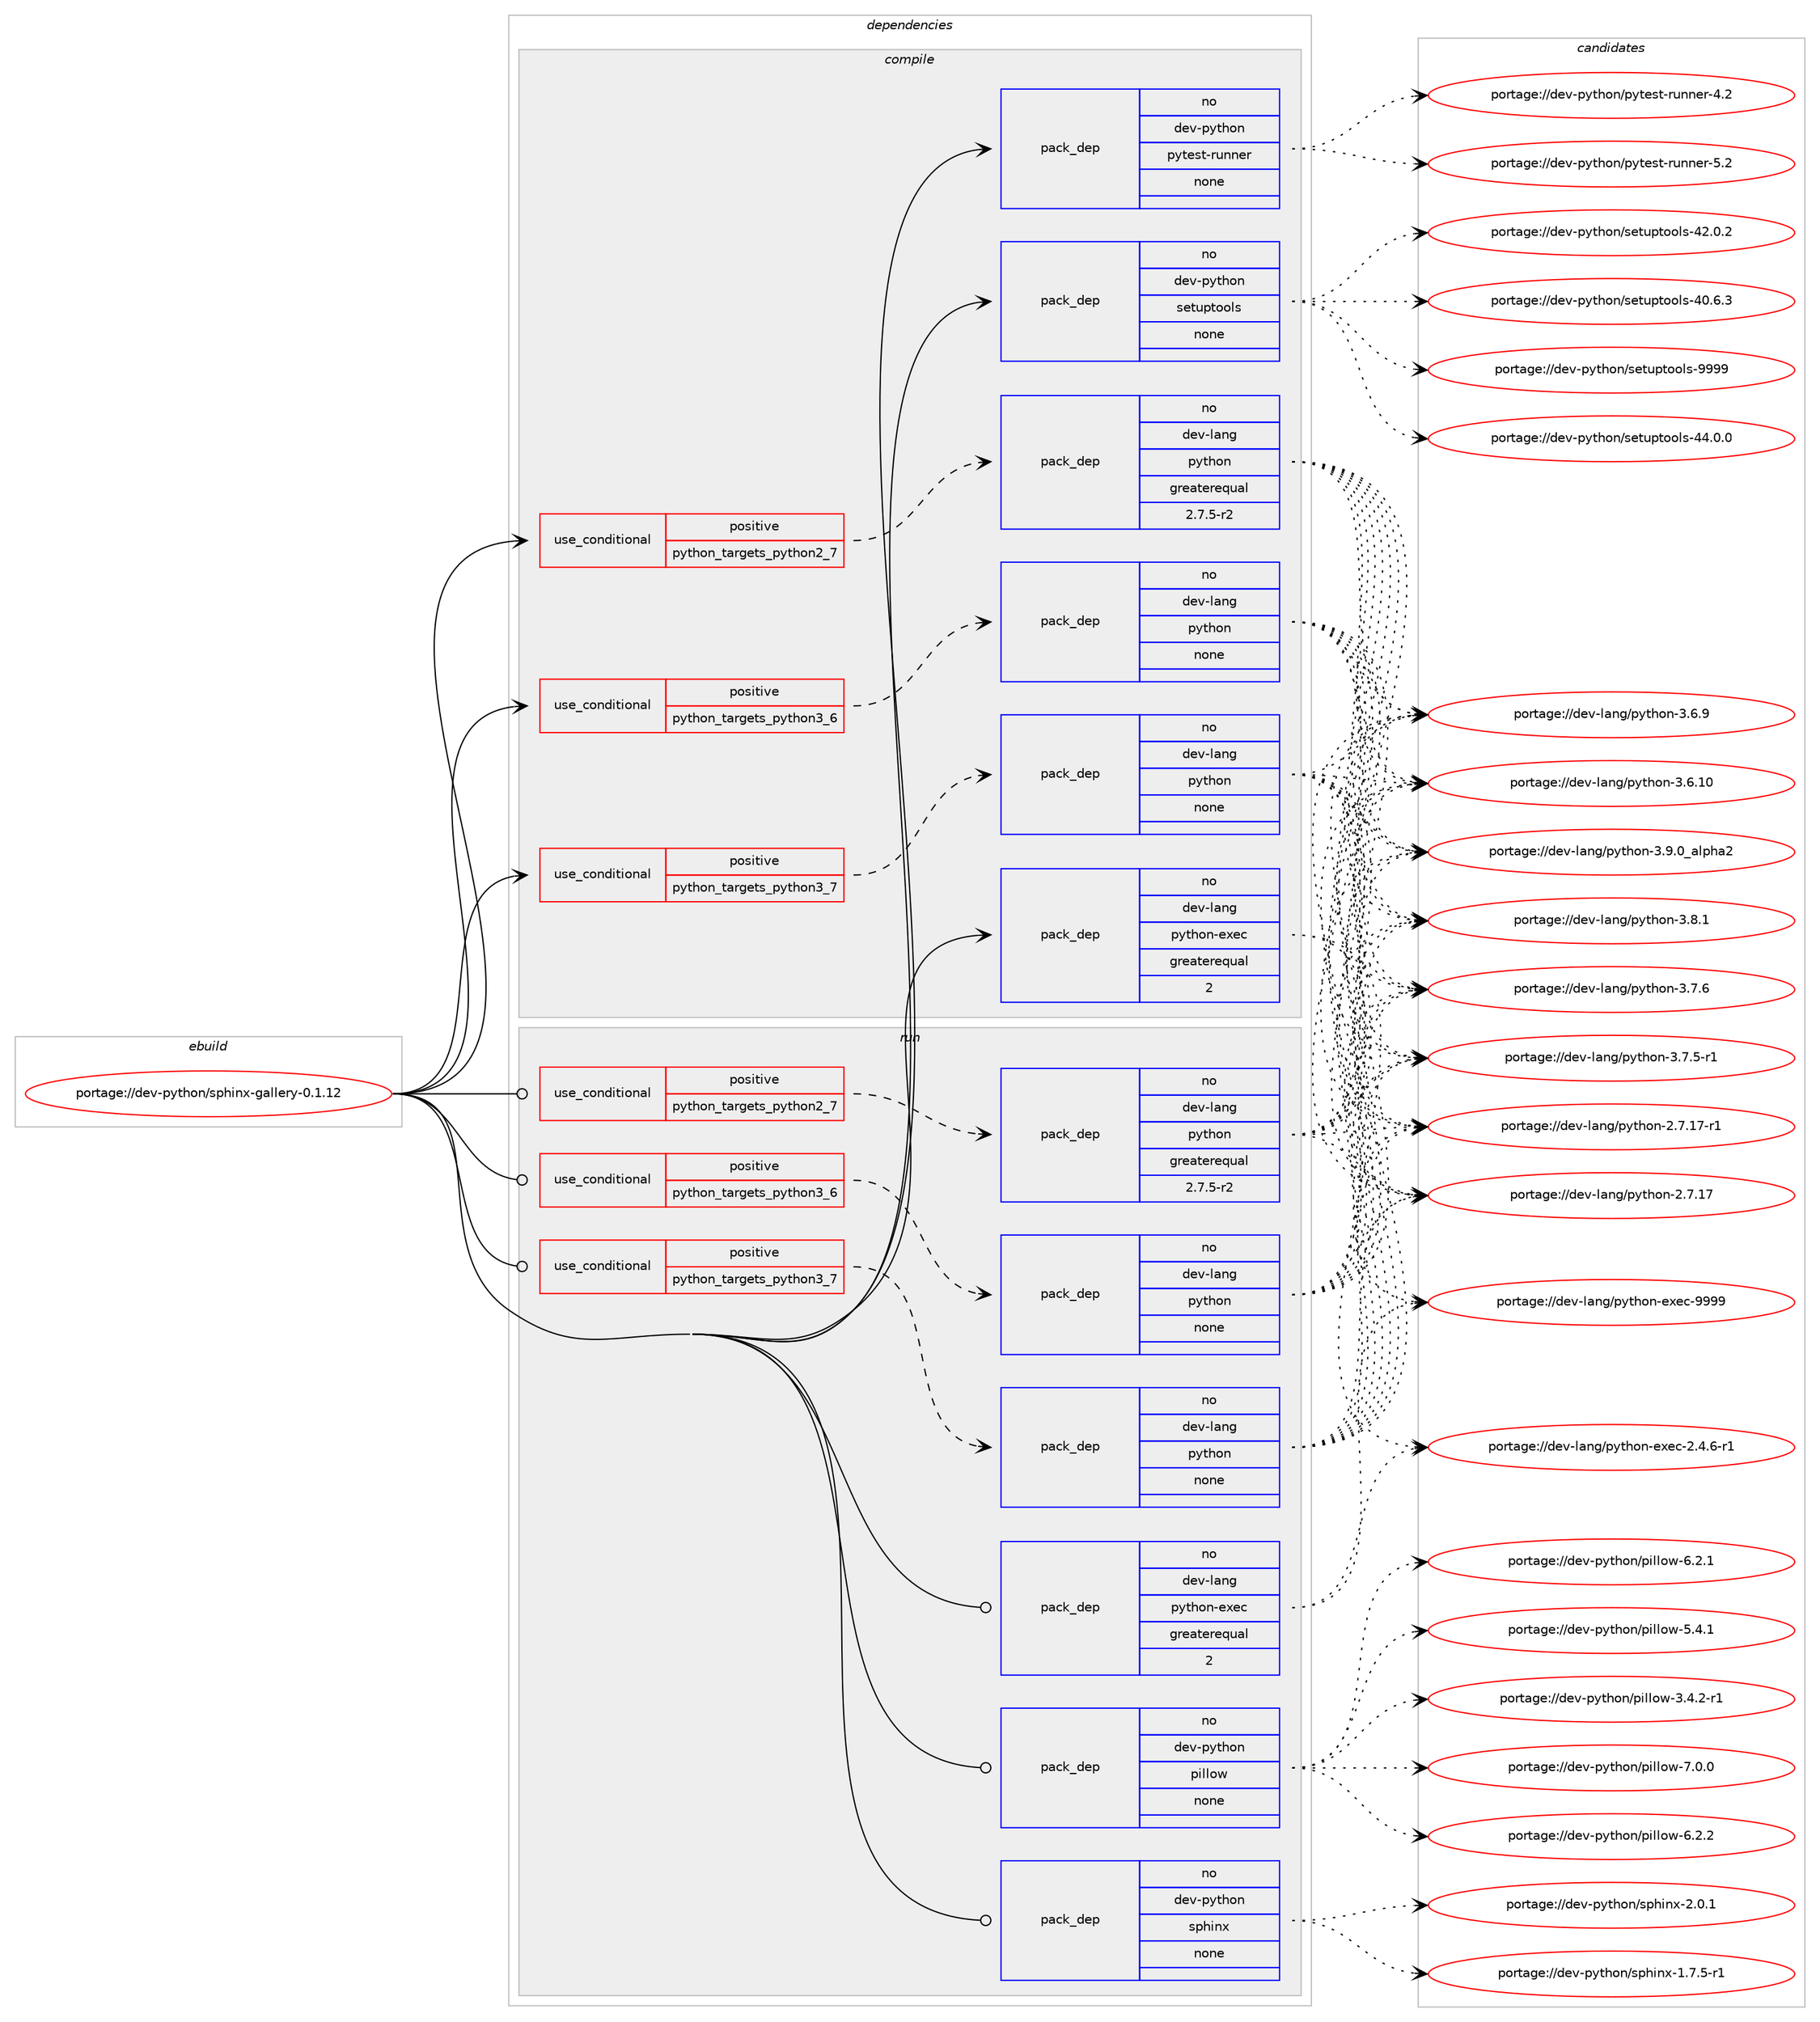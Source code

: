 digraph prolog {

# *************
# Graph options
# *************

newrank=true;
concentrate=true;
compound=true;
graph [rankdir=LR,fontname=Helvetica,fontsize=10,ranksep=1.5];#, ranksep=2.5, nodesep=0.2];
edge  [arrowhead=vee];
node  [fontname=Helvetica,fontsize=10];

# **********
# The ebuild
# **********

subgraph cluster_leftcol {
color=gray;
label=<<i>ebuild</i>>;
id [label="portage://dev-python/sphinx-gallery-0.1.12", color=red, width=4, href="../dev-python/sphinx-gallery-0.1.12.svg"];
}

# ****************
# The dependencies
# ****************

subgraph cluster_midcol {
color=gray;
label=<<i>dependencies</i>>;
subgraph cluster_compile {
fillcolor="#eeeeee";
style=filled;
label=<<i>compile</i>>;
subgraph cond105702 {
dependency424998 [label=<<TABLE BORDER="0" CELLBORDER="1" CELLSPACING="0" CELLPADDING="4"><TR><TD ROWSPAN="3" CELLPADDING="10">use_conditional</TD></TR><TR><TD>positive</TD></TR><TR><TD>python_targets_python2_7</TD></TR></TABLE>>, shape=none, color=red];
subgraph pack314398 {
dependency424999 [label=<<TABLE BORDER="0" CELLBORDER="1" CELLSPACING="0" CELLPADDING="4" WIDTH="220"><TR><TD ROWSPAN="6" CELLPADDING="30">pack_dep</TD></TR><TR><TD WIDTH="110">no</TD></TR><TR><TD>dev-lang</TD></TR><TR><TD>python</TD></TR><TR><TD>greaterequal</TD></TR><TR><TD>2.7.5-r2</TD></TR></TABLE>>, shape=none, color=blue];
}
dependency424998:e -> dependency424999:w [weight=20,style="dashed",arrowhead="vee"];
}
id:e -> dependency424998:w [weight=20,style="solid",arrowhead="vee"];
subgraph cond105703 {
dependency425000 [label=<<TABLE BORDER="0" CELLBORDER="1" CELLSPACING="0" CELLPADDING="4"><TR><TD ROWSPAN="3" CELLPADDING="10">use_conditional</TD></TR><TR><TD>positive</TD></TR><TR><TD>python_targets_python3_6</TD></TR></TABLE>>, shape=none, color=red];
subgraph pack314399 {
dependency425001 [label=<<TABLE BORDER="0" CELLBORDER="1" CELLSPACING="0" CELLPADDING="4" WIDTH="220"><TR><TD ROWSPAN="6" CELLPADDING="30">pack_dep</TD></TR><TR><TD WIDTH="110">no</TD></TR><TR><TD>dev-lang</TD></TR><TR><TD>python</TD></TR><TR><TD>none</TD></TR><TR><TD></TD></TR></TABLE>>, shape=none, color=blue];
}
dependency425000:e -> dependency425001:w [weight=20,style="dashed",arrowhead="vee"];
}
id:e -> dependency425000:w [weight=20,style="solid",arrowhead="vee"];
subgraph cond105704 {
dependency425002 [label=<<TABLE BORDER="0" CELLBORDER="1" CELLSPACING="0" CELLPADDING="4"><TR><TD ROWSPAN="3" CELLPADDING="10">use_conditional</TD></TR><TR><TD>positive</TD></TR><TR><TD>python_targets_python3_7</TD></TR></TABLE>>, shape=none, color=red];
subgraph pack314400 {
dependency425003 [label=<<TABLE BORDER="0" CELLBORDER="1" CELLSPACING="0" CELLPADDING="4" WIDTH="220"><TR><TD ROWSPAN="6" CELLPADDING="30">pack_dep</TD></TR><TR><TD WIDTH="110">no</TD></TR><TR><TD>dev-lang</TD></TR><TR><TD>python</TD></TR><TR><TD>none</TD></TR><TR><TD></TD></TR></TABLE>>, shape=none, color=blue];
}
dependency425002:e -> dependency425003:w [weight=20,style="dashed",arrowhead="vee"];
}
id:e -> dependency425002:w [weight=20,style="solid",arrowhead="vee"];
subgraph pack314401 {
dependency425004 [label=<<TABLE BORDER="0" CELLBORDER="1" CELLSPACING="0" CELLPADDING="4" WIDTH="220"><TR><TD ROWSPAN="6" CELLPADDING="30">pack_dep</TD></TR><TR><TD WIDTH="110">no</TD></TR><TR><TD>dev-lang</TD></TR><TR><TD>python-exec</TD></TR><TR><TD>greaterequal</TD></TR><TR><TD>2</TD></TR></TABLE>>, shape=none, color=blue];
}
id:e -> dependency425004:w [weight=20,style="solid",arrowhead="vee"];
subgraph pack314402 {
dependency425005 [label=<<TABLE BORDER="0" CELLBORDER="1" CELLSPACING="0" CELLPADDING="4" WIDTH="220"><TR><TD ROWSPAN="6" CELLPADDING="30">pack_dep</TD></TR><TR><TD WIDTH="110">no</TD></TR><TR><TD>dev-python</TD></TR><TR><TD>pytest-runner</TD></TR><TR><TD>none</TD></TR><TR><TD></TD></TR></TABLE>>, shape=none, color=blue];
}
id:e -> dependency425005:w [weight=20,style="solid",arrowhead="vee"];
subgraph pack314403 {
dependency425006 [label=<<TABLE BORDER="0" CELLBORDER="1" CELLSPACING="0" CELLPADDING="4" WIDTH="220"><TR><TD ROWSPAN="6" CELLPADDING="30">pack_dep</TD></TR><TR><TD WIDTH="110">no</TD></TR><TR><TD>dev-python</TD></TR><TR><TD>setuptools</TD></TR><TR><TD>none</TD></TR><TR><TD></TD></TR></TABLE>>, shape=none, color=blue];
}
id:e -> dependency425006:w [weight=20,style="solid",arrowhead="vee"];
}
subgraph cluster_compileandrun {
fillcolor="#eeeeee";
style=filled;
label=<<i>compile and run</i>>;
}
subgraph cluster_run {
fillcolor="#eeeeee";
style=filled;
label=<<i>run</i>>;
subgraph cond105705 {
dependency425007 [label=<<TABLE BORDER="0" CELLBORDER="1" CELLSPACING="0" CELLPADDING="4"><TR><TD ROWSPAN="3" CELLPADDING="10">use_conditional</TD></TR><TR><TD>positive</TD></TR><TR><TD>python_targets_python2_7</TD></TR></TABLE>>, shape=none, color=red];
subgraph pack314404 {
dependency425008 [label=<<TABLE BORDER="0" CELLBORDER="1" CELLSPACING="0" CELLPADDING="4" WIDTH="220"><TR><TD ROWSPAN="6" CELLPADDING="30">pack_dep</TD></TR><TR><TD WIDTH="110">no</TD></TR><TR><TD>dev-lang</TD></TR><TR><TD>python</TD></TR><TR><TD>greaterequal</TD></TR><TR><TD>2.7.5-r2</TD></TR></TABLE>>, shape=none, color=blue];
}
dependency425007:e -> dependency425008:w [weight=20,style="dashed",arrowhead="vee"];
}
id:e -> dependency425007:w [weight=20,style="solid",arrowhead="odot"];
subgraph cond105706 {
dependency425009 [label=<<TABLE BORDER="0" CELLBORDER="1" CELLSPACING="0" CELLPADDING="4"><TR><TD ROWSPAN="3" CELLPADDING="10">use_conditional</TD></TR><TR><TD>positive</TD></TR><TR><TD>python_targets_python3_6</TD></TR></TABLE>>, shape=none, color=red];
subgraph pack314405 {
dependency425010 [label=<<TABLE BORDER="0" CELLBORDER="1" CELLSPACING="0" CELLPADDING="4" WIDTH="220"><TR><TD ROWSPAN="6" CELLPADDING="30">pack_dep</TD></TR><TR><TD WIDTH="110">no</TD></TR><TR><TD>dev-lang</TD></TR><TR><TD>python</TD></TR><TR><TD>none</TD></TR><TR><TD></TD></TR></TABLE>>, shape=none, color=blue];
}
dependency425009:e -> dependency425010:w [weight=20,style="dashed",arrowhead="vee"];
}
id:e -> dependency425009:w [weight=20,style="solid",arrowhead="odot"];
subgraph cond105707 {
dependency425011 [label=<<TABLE BORDER="0" CELLBORDER="1" CELLSPACING="0" CELLPADDING="4"><TR><TD ROWSPAN="3" CELLPADDING="10">use_conditional</TD></TR><TR><TD>positive</TD></TR><TR><TD>python_targets_python3_7</TD></TR></TABLE>>, shape=none, color=red];
subgraph pack314406 {
dependency425012 [label=<<TABLE BORDER="0" CELLBORDER="1" CELLSPACING="0" CELLPADDING="4" WIDTH="220"><TR><TD ROWSPAN="6" CELLPADDING="30">pack_dep</TD></TR><TR><TD WIDTH="110">no</TD></TR><TR><TD>dev-lang</TD></TR><TR><TD>python</TD></TR><TR><TD>none</TD></TR><TR><TD></TD></TR></TABLE>>, shape=none, color=blue];
}
dependency425011:e -> dependency425012:w [weight=20,style="dashed",arrowhead="vee"];
}
id:e -> dependency425011:w [weight=20,style="solid",arrowhead="odot"];
subgraph pack314407 {
dependency425013 [label=<<TABLE BORDER="0" CELLBORDER="1" CELLSPACING="0" CELLPADDING="4" WIDTH="220"><TR><TD ROWSPAN="6" CELLPADDING="30">pack_dep</TD></TR><TR><TD WIDTH="110">no</TD></TR><TR><TD>dev-lang</TD></TR><TR><TD>python-exec</TD></TR><TR><TD>greaterequal</TD></TR><TR><TD>2</TD></TR></TABLE>>, shape=none, color=blue];
}
id:e -> dependency425013:w [weight=20,style="solid",arrowhead="odot"];
subgraph pack314408 {
dependency425014 [label=<<TABLE BORDER="0" CELLBORDER="1" CELLSPACING="0" CELLPADDING="4" WIDTH="220"><TR><TD ROWSPAN="6" CELLPADDING="30">pack_dep</TD></TR><TR><TD WIDTH="110">no</TD></TR><TR><TD>dev-python</TD></TR><TR><TD>pillow</TD></TR><TR><TD>none</TD></TR><TR><TD></TD></TR></TABLE>>, shape=none, color=blue];
}
id:e -> dependency425014:w [weight=20,style="solid",arrowhead="odot"];
subgraph pack314409 {
dependency425015 [label=<<TABLE BORDER="0" CELLBORDER="1" CELLSPACING="0" CELLPADDING="4" WIDTH="220"><TR><TD ROWSPAN="6" CELLPADDING="30">pack_dep</TD></TR><TR><TD WIDTH="110">no</TD></TR><TR><TD>dev-python</TD></TR><TR><TD>sphinx</TD></TR><TR><TD>none</TD></TR><TR><TD></TD></TR></TABLE>>, shape=none, color=blue];
}
id:e -> dependency425015:w [weight=20,style="solid",arrowhead="odot"];
}
}

# **************
# The candidates
# **************

subgraph cluster_choices {
rank=same;
color=gray;
label=<<i>candidates</i>>;

subgraph choice314398 {
color=black;
nodesep=1;
choice10010111845108971101034711212111610411111045514657464895971081121049750 [label="portage://dev-lang/python-3.9.0_alpha2", color=red, width=4,href="../dev-lang/python-3.9.0_alpha2.svg"];
choice100101118451089711010347112121116104111110455146564649 [label="portage://dev-lang/python-3.8.1", color=red, width=4,href="../dev-lang/python-3.8.1.svg"];
choice100101118451089711010347112121116104111110455146554654 [label="portage://dev-lang/python-3.7.6", color=red, width=4,href="../dev-lang/python-3.7.6.svg"];
choice1001011184510897110103471121211161041111104551465546534511449 [label="portage://dev-lang/python-3.7.5-r1", color=red, width=4,href="../dev-lang/python-3.7.5-r1.svg"];
choice100101118451089711010347112121116104111110455146544657 [label="portage://dev-lang/python-3.6.9", color=red, width=4,href="../dev-lang/python-3.6.9.svg"];
choice10010111845108971101034711212111610411111045514654464948 [label="portage://dev-lang/python-3.6.10", color=red, width=4,href="../dev-lang/python-3.6.10.svg"];
choice100101118451089711010347112121116104111110455046554649554511449 [label="portage://dev-lang/python-2.7.17-r1", color=red, width=4,href="../dev-lang/python-2.7.17-r1.svg"];
choice10010111845108971101034711212111610411111045504655464955 [label="portage://dev-lang/python-2.7.17", color=red, width=4,href="../dev-lang/python-2.7.17.svg"];
dependency424999:e -> choice10010111845108971101034711212111610411111045514657464895971081121049750:w [style=dotted,weight="100"];
dependency424999:e -> choice100101118451089711010347112121116104111110455146564649:w [style=dotted,weight="100"];
dependency424999:e -> choice100101118451089711010347112121116104111110455146554654:w [style=dotted,weight="100"];
dependency424999:e -> choice1001011184510897110103471121211161041111104551465546534511449:w [style=dotted,weight="100"];
dependency424999:e -> choice100101118451089711010347112121116104111110455146544657:w [style=dotted,weight="100"];
dependency424999:e -> choice10010111845108971101034711212111610411111045514654464948:w [style=dotted,weight="100"];
dependency424999:e -> choice100101118451089711010347112121116104111110455046554649554511449:w [style=dotted,weight="100"];
dependency424999:e -> choice10010111845108971101034711212111610411111045504655464955:w [style=dotted,weight="100"];
}
subgraph choice314399 {
color=black;
nodesep=1;
choice10010111845108971101034711212111610411111045514657464895971081121049750 [label="portage://dev-lang/python-3.9.0_alpha2", color=red, width=4,href="../dev-lang/python-3.9.0_alpha2.svg"];
choice100101118451089711010347112121116104111110455146564649 [label="portage://dev-lang/python-3.8.1", color=red, width=4,href="../dev-lang/python-3.8.1.svg"];
choice100101118451089711010347112121116104111110455146554654 [label="portage://dev-lang/python-3.7.6", color=red, width=4,href="../dev-lang/python-3.7.6.svg"];
choice1001011184510897110103471121211161041111104551465546534511449 [label="portage://dev-lang/python-3.7.5-r1", color=red, width=4,href="../dev-lang/python-3.7.5-r1.svg"];
choice100101118451089711010347112121116104111110455146544657 [label="portage://dev-lang/python-3.6.9", color=red, width=4,href="../dev-lang/python-3.6.9.svg"];
choice10010111845108971101034711212111610411111045514654464948 [label="portage://dev-lang/python-3.6.10", color=red, width=4,href="../dev-lang/python-3.6.10.svg"];
choice100101118451089711010347112121116104111110455046554649554511449 [label="portage://dev-lang/python-2.7.17-r1", color=red, width=4,href="../dev-lang/python-2.7.17-r1.svg"];
choice10010111845108971101034711212111610411111045504655464955 [label="portage://dev-lang/python-2.7.17", color=red, width=4,href="../dev-lang/python-2.7.17.svg"];
dependency425001:e -> choice10010111845108971101034711212111610411111045514657464895971081121049750:w [style=dotted,weight="100"];
dependency425001:e -> choice100101118451089711010347112121116104111110455146564649:w [style=dotted,weight="100"];
dependency425001:e -> choice100101118451089711010347112121116104111110455146554654:w [style=dotted,weight="100"];
dependency425001:e -> choice1001011184510897110103471121211161041111104551465546534511449:w [style=dotted,weight="100"];
dependency425001:e -> choice100101118451089711010347112121116104111110455146544657:w [style=dotted,weight="100"];
dependency425001:e -> choice10010111845108971101034711212111610411111045514654464948:w [style=dotted,weight="100"];
dependency425001:e -> choice100101118451089711010347112121116104111110455046554649554511449:w [style=dotted,weight="100"];
dependency425001:e -> choice10010111845108971101034711212111610411111045504655464955:w [style=dotted,weight="100"];
}
subgraph choice314400 {
color=black;
nodesep=1;
choice10010111845108971101034711212111610411111045514657464895971081121049750 [label="portage://dev-lang/python-3.9.0_alpha2", color=red, width=4,href="../dev-lang/python-3.9.0_alpha2.svg"];
choice100101118451089711010347112121116104111110455146564649 [label="portage://dev-lang/python-3.8.1", color=red, width=4,href="../dev-lang/python-3.8.1.svg"];
choice100101118451089711010347112121116104111110455146554654 [label="portage://dev-lang/python-3.7.6", color=red, width=4,href="../dev-lang/python-3.7.6.svg"];
choice1001011184510897110103471121211161041111104551465546534511449 [label="portage://dev-lang/python-3.7.5-r1", color=red, width=4,href="../dev-lang/python-3.7.5-r1.svg"];
choice100101118451089711010347112121116104111110455146544657 [label="portage://dev-lang/python-3.6.9", color=red, width=4,href="../dev-lang/python-3.6.9.svg"];
choice10010111845108971101034711212111610411111045514654464948 [label="portage://dev-lang/python-3.6.10", color=red, width=4,href="../dev-lang/python-3.6.10.svg"];
choice100101118451089711010347112121116104111110455046554649554511449 [label="portage://dev-lang/python-2.7.17-r1", color=red, width=4,href="../dev-lang/python-2.7.17-r1.svg"];
choice10010111845108971101034711212111610411111045504655464955 [label="portage://dev-lang/python-2.7.17", color=red, width=4,href="../dev-lang/python-2.7.17.svg"];
dependency425003:e -> choice10010111845108971101034711212111610411111045514657464895971081121049750:w [style=dotted,weight="100"];
dependency425003:e -> choice100101118451089711010347112121116104111110455146564649:w [style=dotted,weight="100"];
dependency425003:e -> choice100101118451089711010347112121116104111110455146554654:w [style=dotted,weight="100"];
dependency425003:e -> choice1001011184510897110103471121211161041111104551465546534511449:w [style=dotted,weight="100"];
dependency425003:e -> choice100101118451089711010347112121116104111110455146544657:w [style=dotted,weight="100"];
dependency425003:e -> choice10010111845108971101034711212111610411111045514654464948:w [style=dotted,weight="100"];
dependency425003:e -> choice100101118451089711010347112121116104111110455046554649554511449:w [style=dotted,weight="100"];
dependency425003:e -> choice10010111845108971101034711212111610411111045504655464955:w [style=dotted,weight="100"];
}
subgraph choice314401 {
color=black;
nodesep=1;
choice10010111845108971101034711212111610411111045101120101994557575757 [label="portage://dev-lang/python-exec-9999", color=red, width=4,href="../dev-lang/python-exec-9999.svg"];
choice10010111845108971101034711212111610411111045101120101994550465246544511449 [label="portage://dev-lang/python-exec-2.4.6-r1", color=red, width=4,href="../dev-lang/python-exec-2.4.6-r1.svg"];
dependency425004:e -> choice10010111845108971101034711212111610411111045101120101994557575757:w [style=dotted,weight="100"];
dependency425004:e -> choice10010111845108971101034711212111610411111045101120101994550465246544511449:w [style=dotted,weight="100"];
}
subgraph choice314402 {
color=black;
nodesep=1;
choice10010111845112121116104111110471121211161011151164511411711011010111445534650 [label="portage://dev-python/pytest-runner-5.2", color=red, width=4,href="../dev-python/pytest-runner-5.2.svg"];
choice10010111845112121116104111110471121211161011151164511411711011010111445524650 [label="portage://dev-python/pytest-runner-4.2", color=red, width=4,href="../dev-python/pytest-runner-4.2.svg"];
dependency425005:e -> choice10010111845112121116104111110471121211161011151164511411711011010111445534650:w [style=dotted,weight="100"];
dependency425005:e -> choice10010111845112121116104111110471121211161011151164511411711011010111445524650:w [style=dotted,weight="100"];
}
subgraph choice314403 {
color=black;
nodesep=1;
choice10010111845112121116104111110471151011161171121161111111081154557575757 [label="portage://dev-python/setuptools-9999", color=red, width=4,href="../dev-python/setuptools-9999.svg"];
choice100101118451121211161041111104711510111611711211611111110811545525246484648 [label="portage://dev-python/setuptools-44.0.0", color=red, width=4,href="../dev-python/setuptools-44.0.0.svg"];
choice100101118451121211161041111104711510111611711211611111110811545525046484650 [label="portage://dev-python/setuptools-42.0.2", color=red, width=4,href="../dev-python/setuptools-42.0.2.svg"];
choice100101118451121211161041111104711510111611711211611111110811545524846544651 [label="portage://dev-python/setuptools-40.6.3", color=red, width=4,href="../dev-python/setuptools-40.6.3.svg"];
dependency425006:e -> choice10010111845112121116104111110471151011161171121161111111081154557575757:w [style=dotted,weight="100"];
dependency425006:e -> choice100101118451121211161041111104711510111611711211611111110811545525246484648:w [style=dotted,weight="100"];
dependency425006:e -> choice100101118451121211161041111104711510111611711211611111110811545525046484650:w [style=dotted,weight="100"];
dependency425006:e -> choice100101118451121211161041111104711510111611711211611111110811545524846544651:w [style=dotted,weight="100"];
}
subgraph choice314404 {
color=black;
nodesep=1;
choice10010111845108971101034711212111610411111045514657464895971081121049750 [label="portage://dev-lang/python-3.9.0_alpha2", color=red, width=4,href="../dev-lang/python-3.9.0_alpha2.svg"];
choice100101118451089711010347112121116104111110455146564649 [label="portage://dev-lang/python-3.8.1", color=red, width=4,href="../dev-lang/python-3.8.1.svg"];
choice100101118451089711010347112121116104111110455146554654 [label="portage://dev-lang/python-3.7.6", color=red, width=4,href="../dev-lang/python-3.7.6.svg"];
choice1001011184510897110103471121211161041111104551465546534511449 [label="portage://dev-lang/python-3.7.5-r1", color=red, width=4,href="../dev-lang/python-3.7.5-r1.svg"];
choice100101118451089711010347112121116104111110455146544657 [label="portage://dev-lang/python-3.6.9", color=red, width=4,href="../dev-lang/python-3.6.9.svg"];
choice10010111845108971101034711212111610411111045514654464948 [label="portage://dev-lang/python-3.6.10", color=red, width=4,href="../dev-lang/python-3.6.10.svg"];
choice100101118451089711010347112121116104111110455046554649554511449 [label="portage://dev-lang/python-2.7.17-r1", color=red, width=4,href="../dev-lang/python-2.7.17-r1.svg"];
choice10010111845108971101034711212111610411111045504655464955 [label="portage://dev-lang/python-2.7.17", color=red, width=4,href="../dev-lang/python-2.7.17.svg"];
dependency425008:e -> choice10010111845108971101034711212111610411111045514657464895971081121049750:w [style=dotted,weight="100"];
dependency425008:e -> choice100101118451089711010347112121116104111110455146564649:w [style=dotted,weight="100"];
dependency425008:e -> choice100101118451089711010347112121116104111110455146554654:w [style=dotted,weight="100"];
dependency425008:e -> choice1001011184510897110103471121211161041111104551465546534511449:w [style=dotted,weight="100"];
dependency425008:e -> choice100101118451089711010347112121116104111110455146544657:w [style=dotted,weight="100"];
dependency425008:e -> choice10010111845108971101034711212111610411111045514654464948:w [style=dotted,weight="100"];
dependency425008:e -> choice100101118451089711010347112121116104111110455046554649554511449:w [style=dotted,weight="100"];
dependency425008:e -> choice10010111845108971101034711212111610411111045504655464955:w [style=dotted,weight="100"];
}
subgraph choice314405 {
color=black;
nodesep=1;
choice10010111845108971101034711212111610411111045514657464895971081121049750 [label="portage://dev-lang/python-3.9.0_alpha2", color=red, width=4,href="../dev-lang/python-3.9.0_alpha2.svg"];
choice100101118451089711010347112121116104111110455146564649 [label="portage://dev-lang/python-3.8.1", color=red, width=4,href="../dev-lang/python-3.8.1.svg"];
choice100101118451089711010347112121116104111110455146554654 [label="portage://dev-lang/python-3.7.6", color=red, width=4,href="../dev-lang/python-3.7.6.svg"];
choice1001011184510897110103471121211161041111104551465546534511449 [label="portage://dev-lang/python-3.7.5-r1", color=red, width=4,href="../dev-lang/python-3.7.5-r1.svg"];
choice100101118451089711010347112121116104111110455146544657 [label="portage://dev-lang/python-3.6.9", color=red, width=4,href="../dev-lang/python-3.6.9.svg"];
choice10010111845108971101034711212111610411111045514654464948 [label="portage://dev-lang/python-3.6.10", color=red, width=4,href="../dev-lang/python-3.6.10.svg"];
choice100101118451089711010347112121116104111110455046554649554511449 [label="portage://dev-lang/python-2.7.17-r1", color=red, width=4,href="../dev-lang/python-2.7.17-r1.svg"];
choice10010111845108971101034711212111610411111045504655464955 [label="portage://dev-lang/python-2.7.17", color=red, width=4,href="../dev-lang/python-2.7.17.svg"];
dependency425010:e -> choice10010111845108971101034711212111610411111045514657464895971081121049750:w [style=dotted,weight="100"];
dependency425010:e -> choice100101118451089711010347112121116104111110455146564649:w [style=dotted,weight="100"];
dependency425010:e -> choice100101118451089711010347112121116104111110455146554654:w [style=dotted,weight="100"];
dependency425010:e -> choice1001011184510897110103471121211161041111104551465546534511449:w [style=dotted,weight="100"];
dependency425010:e -> choice100101118451089711010347112121116104111110455146544657:w [style=dotted,weight="100"];
dependency425010:e -> choice10010111845108971101034711212111610411111045514654464948:w [style=dotted,weight="100"];
dependency425010:e -> choice100101118451089711010347112121116104111110455046554649554511449:w [style=dotted,weight="100"];
dependency425010:e -> choice10010111845108971101034711212111610411111045504655464955:w [style=dotted,weight="100"];
}
subgraph choice314406 {
color=black;
nodesep=1;
choice10010111845108971101034711212111610411111045514657464895971081121049750 [label="portage://dev-lang/python-3.9.0_alpha2", color=red, width=4,href="../dev-lang/python-3.9.0_alpha2.svg"];
choice100101118451089711010347112121116104111110455146564649 [label="portage://dev-lang/python-3.8.1", color=red, width=4,href="../dev-lang/python-3.8.1.svg"];
choice100101118451089711010347112121116104111110455146554654 [label="portage://dev-lang/python-3.7.6", color=red, width=4,href="../dev-lang/python-3.7.6.svg"];
choice1001011184510897110103471121211161041111104551465546534511449 [label="portage://dev-lang/python-3.7.5-r1", color=red, width=4,href="../dev-lang/python-3.7.5-r1.svg"];
choice100101118451089711010347112121116104111110455146544657 [label="portage://dev-lang/python-3.6.9", color=red, width=4,href="../dev-lang/python-3.6.9.svg"];
choice10010111845108971101034711212111610411111045514654464948 [label="portage://dev-lang/python-3.6.10", color=red, width=4,href="../dev-lang/python-3.6.10.svg"];
choice100101118451089711010347112121116104111110455046554649554511449 [label="portage://dev-lang/python-2.7.17-r1", color=red, width=4,href="../dev-lang/python-2.7.17-r1.svg"];
choice10010111845108971101034711212111610411111045504655464955 [label="portage://dev-lang/python-2.7.17", color=red, width=4,href="../dev-lang/python-2.7.17.svg"];
dependency425012:e -> choice10010111845108971101034711212111610411111045514657464895971081121049750:w [style=dotted,weight="100"];
dependency425012:e -> choice100101118451089711010347112121116104111110455146564649:w [style=dotted,weight="100"];
dependency425012:e -> choice100101118451089711010347112121116104111110455146554654:w [style=dotted,weight="100"];
dependency425012:e -> choice1001011184510897110103471121211161041111104551465546534511449:w [style=dotted,weight="100"];
dependency425012:e -> choice100101118451089711010347112121116104111110455146544657:w [style=dotted,weight="100"];
dependency425012:e -> choice10010111845108971101034711212111610411111045514654464948:w [style=dotted,weight="100"];
dependency425012:e -> choice100101118451089711010347112121116104111110455046554649554511449:w [style=dotted,weight="100"];
dependency425012:e -> choice10010111845108971101034711212111610411111045504655464955:w [style=dotted,weight="100"];
}
subgraph choice314407 {
color=black;
nodesep=1;
choice10010111845108971101034711212111610411111045101120101994557575757 [label="portage://dev-lang/python-exec-9999", color=red, width=4,href="../dev-lang/python-exec-9999.svg"];
choice10010111845108971101034711212111610411111045101120101994550465246544511449 [label="portage://dev-lang/python-exec-2.4.6-r1", color=red, width=4,href="../dev-lang/python-exec-2.4.6-r1.svg"];
dependency425013:e -> choice10010111845108971101034711212111610411111045101120101994557575757:w [style=dotted,weight="100"];
dependency425013:e -> choice10010111845108971101034711212111610411111045101120101994550465246544511449:w [style=dotted,weight="100"];
}
subgraph choice314408 {
color=black;
nodesep=1;
choice1001011184511212111610411111047112105108108111119455546484648 [label="portage://dev-python/pillow-7.0.0", color=red, width=4,href="../dev-python/pillow-7.0.0.svg"];
choice1001011184511212111610411111047112105108108111119455446504650 [label="portage://dev-python/pillow-6.2.2", color=red, width=4,href="../dev-python/pillow-6.2.2.svg"];
choice1001011184511212111610411111047112105108108111119455446504649 [label="portage://dev-python/pillow-6.2.1", color=red, width=4,href="../dev-python/pillow-6.2.1.svg"];
choice1001011184511212111610411111047112105108108111119455346524649 [label="portage://dev-python/pillow-5.4.1", color=red, width=4,href="../dev-python/pillow-5.4.1.svg"];
choice10010111845112121116104111110471121051081081111194551465246504511449 [label="portage://dev-python/pillow-3.4.2-r1", color=red, width=4,href="../dev-python/pillow-3.4.2-r1.svg"];
dependency425014:e -> choice1001011184511212111610411111047112105108108111119455546484648:w [style=dotted,weight="100"];
dependency425014:e -> choice1001011184511212111610411111047112105108108111119455446504650:w [style=dotted,weight="100"];
dependency425014:e -> choice1001011184511212111610411111047112105108108111119455446504649:w [style=dotted,weight="100"];
dependency425014:e -> choice1001011184511212111610411111047112105108108111119455346524649:w [style=dotted,weight="100"];
dependency425014:e -> choice10010111845112121116104111110471121051081081111194551465246504511449:w [style=dotted,weight="100"];
}
subgraph choice314409 {
color=black;
nodesep=1;
choice1001011184511212111610411111047115112104105110120455046484649 [label="portage://dev-python/sphinx-2.0.1", color=red, width=4,href="../dev-python/sphinx-2.0.1.svg"];
choice10010111845112121116104111110471151121041051101204549465546534511449 [label="portage://dev-python/sphinx-1.7.5-r1", color=red, width=4,href="../dev-python/sphinx-1.7.5-r1.svg"];
dependency425015:e -> choice1001011184511212111610411111047115112104105110120455046484649:w [style=dotted,weight="100"];
dependency425015:e -> choice10010111845112121116104111110471151121041051101204549465546534511449:w [style=dotted,weight="100"];
}
}

}
